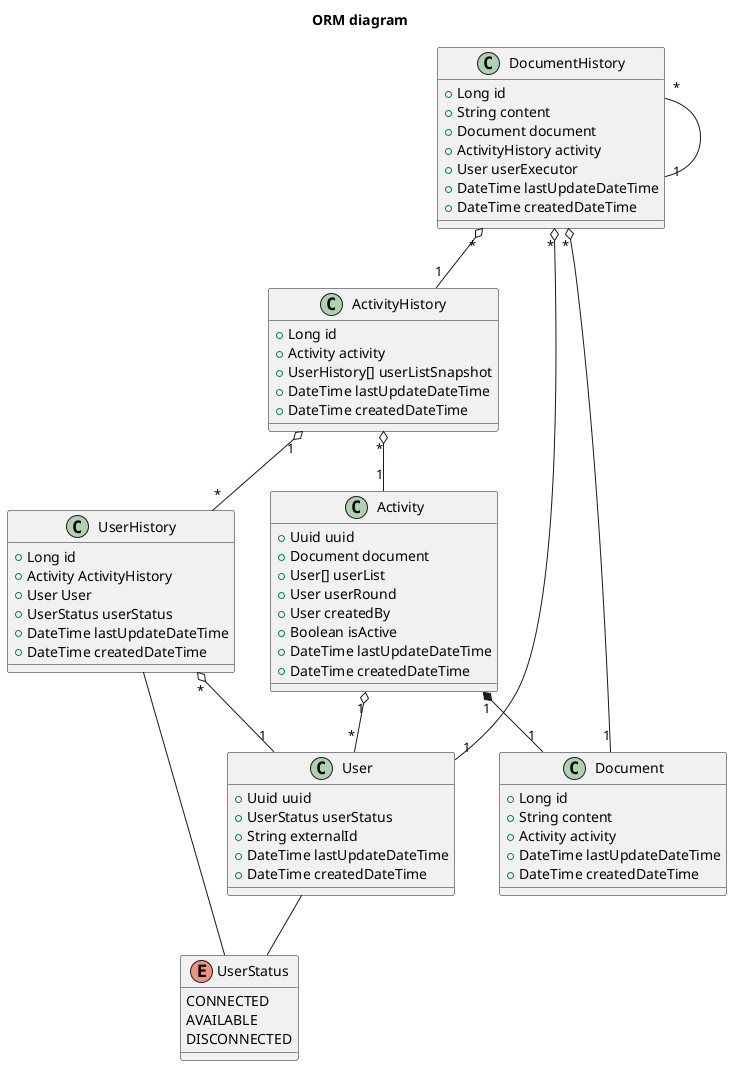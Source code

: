 @startuml ORM
  title "ORM diagram"
  ' ------ CLASS DECLARATION ------
  class Activity {
    +Uuid uuid
    +Document document
    +User[] userList
    +User userRound
    +User createdBy
    +Boolean isActive
    +DateTime lastUpdateDateTime
    +DateTime createdDateTime
  }

  class Document {
    +Long id
    +String content
    +Activity activity
    +DateTime lastUpdateDateTime
    +DateTime createdDateTime
  }

  class DocumentHistory {
    +Long id
    +String content
    +Document document
    +ActivityHistory activity
    +User userExecutor
    +DateTime lastUpdateDateTime
    +DateTime createdDateTime
  }

  class ActivityHistory {
    +Long id
    +Activity activity
    +UserHistory[] userListSnapshot
    +DateTime lastUpdateDateTime
    +DateTime createdDateTime
  }

  class UserHistory {
    +Long id
    +Activity ActivityHistory
    +User User
    +UserStatus userStatus
    +DateTime lastUpdateDateTime
    +DateTime createdDateTime
  }

  class User {
    +Uuid uuid
    +UserStatus userStatus
    +String externalId
    +DateTime lastUpdateDateTime
    +DateTime createdDateTime
  }

  enum UserStatus {
    CONNECTED
    AVAILABLE
    DISCONNECTED
  }
  ' ------ END CLASS DECLARATION ------
  ' -----------------------------------
  ' ------ RELATION DECLARATIONS ------
  User -- UserStatus

  Activity "1" o-- "*"User
  Activity "1" *-- "1" Document

  ActivityHistory "*" o-- "1" Activity
  ActivityHistory "1" o-- "*" UserHistory

  DocumentHistory "*" o-- "1" Document
  DocumentHistory "*" o-- "1" User
  DocumentHistory "*" o-- "1" ActivityHistory
  DocumentHistory "*" O-- "1" DocumentHistory

  UserHistory "*" o-- "1" User
  UserHistory -- UserStatus

  ' ------ END RELATION DECLARATIONS ------
@enduml